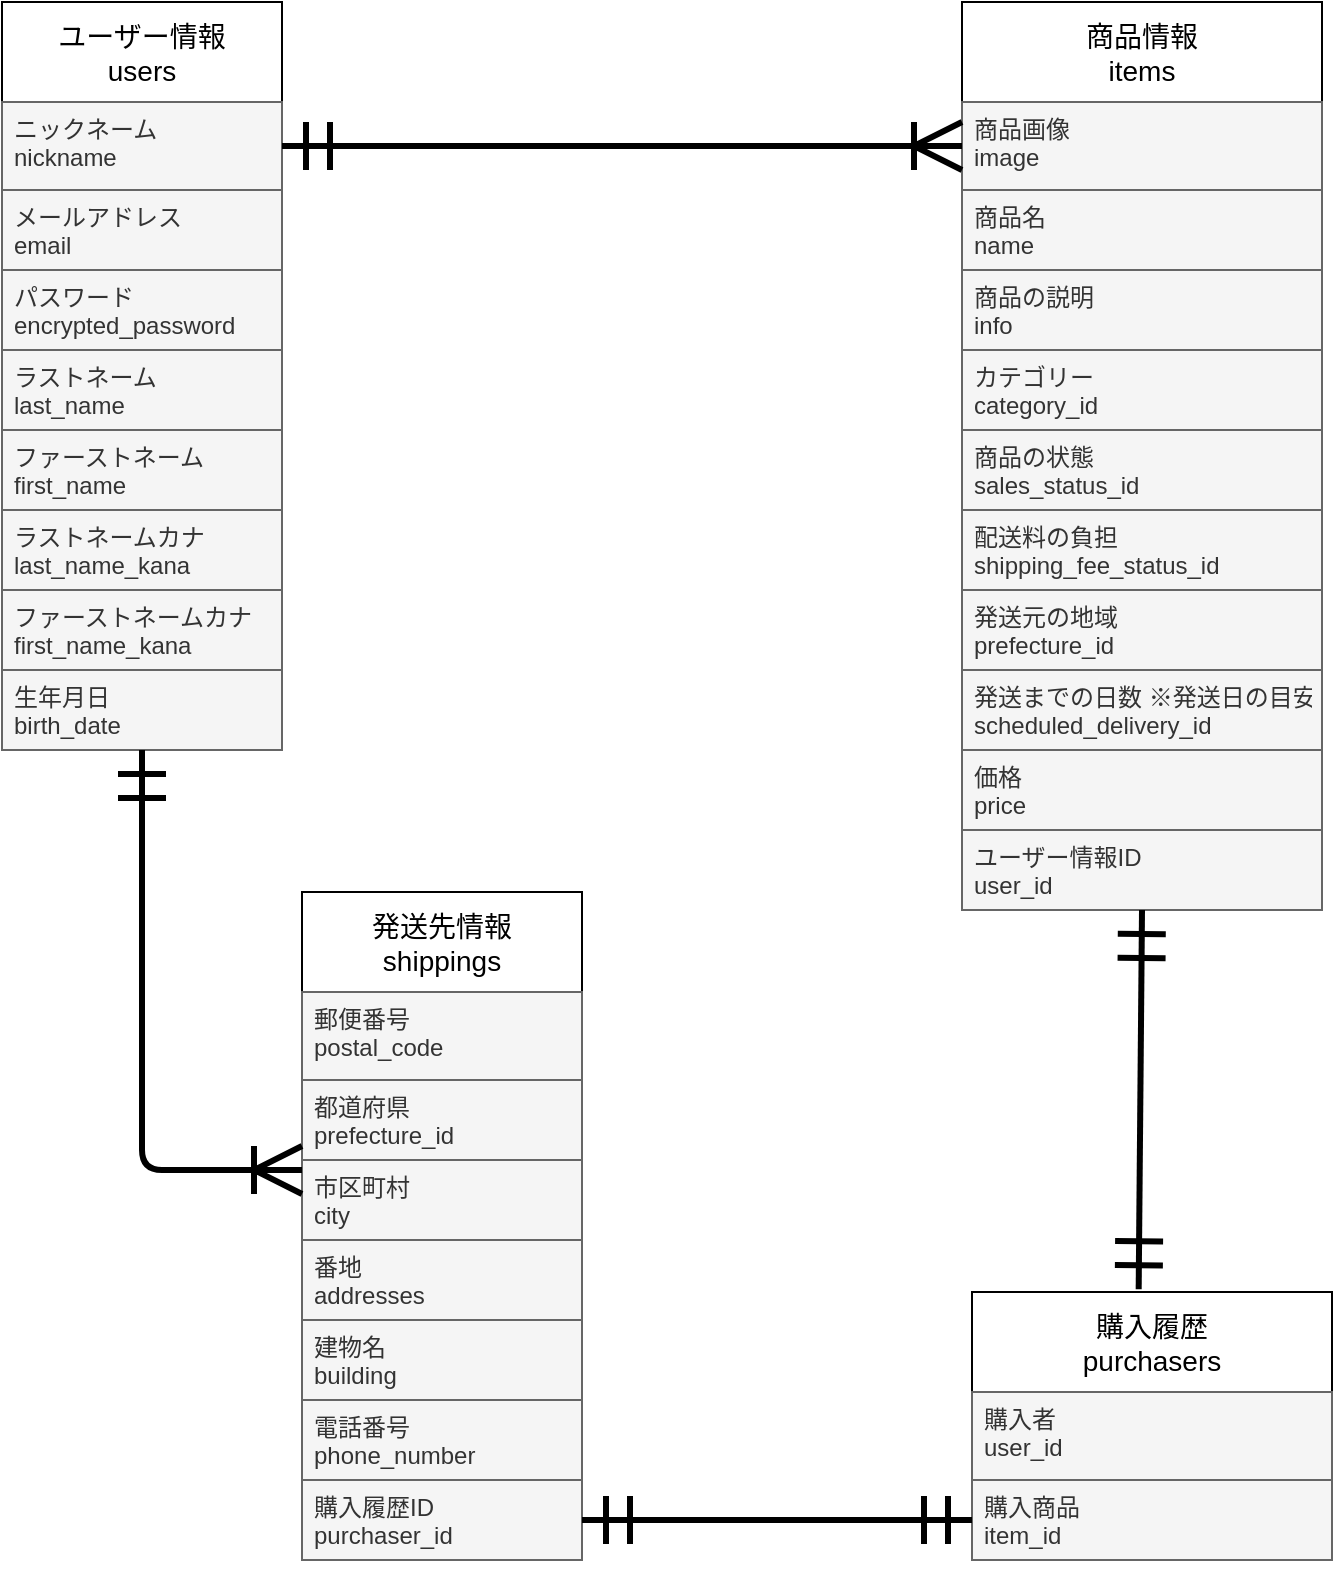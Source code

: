 <mxfile>
    <diagram id="wlT-Cds8iBrMlNTinN_M" name="ページ1">
        <mxGraphModel dx="1164" dy="824" grid="1" gridSize="10" guides="1" tooltips="1" connect="1" arrows="1" fold="1" page="1" pageScale="1" pageWidth="827" pageHeight="1169" math="0" shadow="0">
            <root>
                <mxCell id="0"/>
                <mxCell id="1" parent="0"/>
                <mxCell id="2" value="ユーザー情報&#10;users" style="swimlane;fontStyle=0;childLayout=stackLayout;horizontal=1;startSize=50;horizontalStack=0;resizeParent=1;resizeParentMax=0;resizeLast=0;collapsible=1;marginBottom=0;align=center;fontSize=14;" parent="1" vertex="1">
                    <mxGeometry x="30" y="40" width="140" height="374" as="geometry"/>
                </mxCell>
                <mxCell id="3" value="ニックネーム&#10;nickname" style="text;strokeColor=#666666;fillColor=#f5f5f5;spacingLeft=4;spacingRight=4;overflow=hidden;rotatable=0;points=[[0,0.5],[1,0.5]];portConstraint=eastwest;fontSize=12;fontColor=#333333;" parent="2" vertex="1">
                    <mxGeometry y="50" width="140" height="44" as="geometry"/>
                </mxCell>
                <mxCell id="4" value="メールアドレス&#10;email" style="text;strokeColor=#666666;fillColor=#f5f5f5;spacingLeft=4;spacingRight=4;overflow=hidden;rotatable=0;points=[[0,0.5],[1,0.5]];portConstraint=eastwest;fontSize=12;fontColor=#333333;" parent="2" vertex="1">
                    <mxGeometry y="94" width="140" height="40" as="geometry"/>
                </mxCell>
                <mxCell id="6" value="パスワード&#10;encrypted_password" style="text;strokeColor=#666666;fillColor=#f5f5f5;spacingLeft=4;spacingRight=4;overflow=hidden;rotatable=0;points=[[0,0.5],[1,0.5]];portConstraint=eastwest;fontSize=12;fontColor=#333333;" parent="2" vertex="1">
                    <mxGeometry y="134" width="140" height="40" as="geometry"/>
                </mxCell>
                <mxCell id="7" value="ラストネーム&#10;last_name" style="text;strokeColor=#666666;fillColor=#f5f5f5;spacingLeft=4;spacingRight=4;overflow=hidden;rotatable=0;points=[[0,0.5],[1,0.5]];portConstraint=eastwest;fontSize=12;fontColor=#333333;" parent="2" vertex="1">
                    <mxGeometry y="174" width="140" height="40" as="geometry"/>
                </mxCell>
                <mxCell id="8" value="ファーストネーム&#10;first_name" style="text;strokeColor=#666666;fillColor=#f5f5f5;spacingLeft=4;spacingRight=4;overflow=hidden;rotatable=0;points=[[0,0.5],[1,0.5]];portConstraint=eastwest;fontSize=12;fontColor=#333333;" parent="2" vertex="1">
                    <mxGeometry y="214" width="140" height="40" as="geometry"/>
                </mxCell>
                <mxCell id="9" value="ラストネームカナ&#10;last_name_kana" style="text;strokeColor=#666666;fillColor=#f5f5f5;spacingLeft=4;spacingRight=4;overflow=hidden;rotatable=0;points=[[0,0.5],[1,0.5]];portConstraint=eastwest;fontSize=12;fontColor=#333333;" parent="2" vertex="1">
                    <mxGeometry y="254" width="140" height="40" as="geometry"/>
                </mxCell>
                <mxCell id="10" value="ファーストネームカナ&#10;first_name_kana" style="text;strokeColor=#666666;fillColor=#f5f5f5;spacingLeft=4;spacingRight=4;overflow=hidden;rotatable=0;points=[[0,0.5],[1,0.5]];portConstraint=eastwest;fontSize=12;fontColor=#333333;" parent="2" vertex="1">
                    <mxGeometry y="294" width="140" height="40" as="geometry"/>
                </mxCell>
                <mxCell id="5" value="生年月日&#10;birth_date" style="text;strokeColor=#666666;fillColor=#f5f5f5;spacingLeft=4;spacingRight=4;overflow=hidden;rotatable=0;points=[[0,0.5],[1,0.5]];portConstraint=eastwest;fontSize=12;fontColor=#333333;" parent="2" vertex="1">
                    <mxGeometry y="334" width="140" height="40" as="geometry"/>
                </mxCell>
                <mxCell id="65" value="商品情報&#10;items" style="swimlane;fontStyle=0;childLayout=stackLayout;horizontal=1;startSize=50;horizontalStack=0;resizeParent=1;resizeParentMax=0;resizeLast=0;collapsible=1;marginBottom=0;align=center;fontSize=14;" parent="1" vertex="1">
                    <mxGeometry x="510" y="40" width="180" height="454" as="geometry"/>
                </mxCell>
                <mxCell id="66" value="商品画像&#10;image" style="text;strokeColor=#666666;fillColor=#f5f5f5;spacingLeft=4;spacingRight=4;overflow=hidden;rotatable=0;points=[[0,0.5],[1,0.5]];portConstraint=eastwest;fontSize=12;fontColor=#333333;" parent="65" vertex="1">
                    <mxGeometry y="50" width="180" height="44" as="geometry"/>
                </mxCell>
                <mxCell id="67" value="商品名&#10;name" style="text;strokeColor=#666666;fillColor=#f5f5f5;spacingLeft=4;spacingRight=4;overflow=hidden;rotatable=0;points=[[0,0.5],[1,0.5]];portConstraint=eastwest;fontSize=12;fontColor=#333333;" parent="65" vertex="1">
                    <mxGeometry y="94" width="180" height="40" as="geometry"/>
                </mxCell>
                <mxCell id="68" value="商品の説明&#10;info" style="text;strokeColor=#666666;fillColor=#f5f5f5;spacingLeft=4;spacingRight=4;overflow=hidden;rotatable=0;points=[[0,0.5],[1,0.5]];portConstraint=eastwest;fontSize=12;fontColor=#333333;" parent="65" vertex="1">
                    <mxGeometry y="134" width="180" height="40" as="geometry"/>
                </mxCell>
                <mxCell id="69" value="カテゴリー&#10;category_id" style="text;strokeColor=#666666;fillColor=#f5f5f5;spacingLeft=4;spacingRight=4;overflow=hidden;rotatable=0;points=[[0,0.5],[1,0.5]];portConstraint=eastwest;fontSize=12;fontColor=#333333;" parent="65" vertex="1">
                    <mxGeometry y="174" width="180" height="40" as="geometry"/>
                </mxCell>
                <mxCell id="70" value="商品の状態&#10;sales_status_id" style="text;strokeColor=#666666;fillColor=#f5f5f5;spacingLeft=4;spacingRight=4;overflow=hidden;rotatable=0;points=[[0,0.5],[1,0.5]];portConstraint=eastwest;fontSize=12;fontColor=#333333;" parent="65" vertex="1">
                    <mxGeometry y="214" width="180" height="40" as="geometry"/>
                </mxCell>
                <mxCell id="73" value="配送料の負担&#10;shipping_fee_status_id" style="text;strokeColor=#666666;fillColor=#f5f5f5;spacingLeft=4;spacingRight=4;overflow=hidden;rotatable=0;points=[[0,0.5],[1,0.5]];portConstraint=eastwest;fontSize=12;fontColor=#333333;" parent="65" vertex="1">
                    <mxGeometry y="254" width="180" height="40" as="geometry"/>
                </mxCell>
                <mxCell id="108" value="発送元の地域&#10;prefecture_id" style="text;strokeColor=#666666;fillColor=#f5f5f5;spacingLeft=4;spacingRight=4;overflow=hidden;rotatable=0;points=[[0,0.5],[1,0.5]];portConstraint=eastwest;fontSize=12;fontColor=#333333;" parent="65" vertex="1">
                    <mxGeometry y="294" width="180" height="40" as="geometry"/>
                </mxCell>
                <mxCell id="109" value="発送までの日数 ※発送日の目安&#10;scheduled_delivery_id" style="text;strokeColor=#666666;fillColor=#f5f5f5;spacingLeft=4;spacingRight=4;overflow=hidden;rotatable=0;points=[[0,0.5],[1,0.5]];portConstraint=eastwest;fontSize=12;fontColor=#333333;" parent="65" vertex="1">
                    <mxGeometry y="334" width="180" height="40" as="geometry"/>
                </mxCell>
                <mxCell id="75" value="価格&#10;price" style="text;strokeColor=#666666;fillColor=#f5f5f5;spacingLeft=4;spacingRight=4;overflow=hidden;rotatable=0;points=[[0,0.5],[1,0.5]];portConstraint=eastwest;fontSize=12;fontColor=#333333;" parent="65" vertex="1">
                    <mxGeometry y="374" width="180" height="40" as="geometry"/>
                </mxCell>
                <mxCell id="76" value="ユーザー情報ID&#10;user_id" style="text;strokeColor=#666666;fillColor=#f5f5f5;spacingLeft=4;spacingRight=4;overflow=hidden;rotatable=0;points=[[0,0.5],[1,0.5]];portConstraint=eastwest;fontSize=12;fontColor=#333333;" parent="65" vertex="1">
                    <mxGeometry y="414" width="180" height="40" as="geometry"/>
                </mxCell>
                <mxCell id="77" value="発送先情報&#10;shippings" style="swimlane;fontStyle=0;childLayout=stackLayout;horizontal=1;startSize=50;horizontalStack=0;resizeParent=1;resizeParentMax=0;resizeLast=0;collapsible=1;marginBottom=0;align=center;fontSize=14;" parent="1" vertex="1">
                    <mxGeometry x="180" y="485" width="140" height="334" as="geometry"/>
                </mxCell>
                <mxCell id="78" value="郵便番号&#10;postal_code" style="text;strokeColor=#666666;fillColor=#f5f5f5;spacingLeft=4;spacingRight=4;overflow=hidden;rotatable=0;points=[[0,0.5],[1,0.5]];portConstraint=eastwest;fontSize=12;fontColor=#333333;" parent="77" vertex="1">
                    <mxGeometry y="50" width="140" height="44" as="geometry"/>
                </mxCell>
                <mxCell id="79" value="都道府県&#10;prefecture_id" style="text;strokeColor=#666666;fillColor=#f5f5f5;spacingLeft=4;spacingRight=4;overflow=hidden;rotatable=0;points=[[0,0.5],[1,0.5]];portConstraint=eastwest;fontSize=12;fontColor=#333333;" parent="77" vertex="1">
                    <mxGeometry y="94" width="140" height="40" as="geometry"/>
                </mxCell>
                <mxCell id="80" value="市区町村&#10;city" style="text;strokeColor=#666666;fillColor=#f5f5f5;spacingLeft=4;spacingRight=4;overflow=hidden;rotatable=0;points=[[0,0.5],[1,0.5]];portConstraint=eastwest;fontSize=12;fontColor=#333333;" parent="77" vertex="1">
                    <mxGeometry y="134" width="140" height="40" as="geometry"/>
                </mxCell>
                <mxCell id="81" value="番地&#10;addresses" style="text;strokeColor=#666666;fillColor=#f5f5f5;spacingLeft=4;spacingRight=4;overflow=hidden;rotatable=0;points=[[0,0.5],[1,0.5]];portConstraint=eastwest;fontSize=12;fontColor=#333333;" parent="77" vertex="1">
                    <mxGeometry y="174" width="140" height="40" as="geometry"/>
                </mxCell>
                <mxCell id="82" value="建物名&#10;building" style="text;strokeColor=#666666;fillColor=#f5f5f5;spacingLeft=4;spacingRight=4;overflow=hidden;rotatable=0;points=[[0,0.5],[1,0.5]];portConstraint=eastwest;fontSize=12;fontColor=#333333;" parent="77" vertex="1">
                    <mxGeometry y="214" width="140" height="40" as="geometry"/>
                </mxCell>
                <mxCell id="185" value="電話番号&#10;phone_number" style="text;strokeColor=#666666;fillColor=#f5f5f5;spacingLeft=4;spacingRight=4;overflow=hidden;rotatable=0;points=[[0,0.5],[1,0.5]];portConstraint=eastwest;fontSize=12;fontColor=#333333;" vertex="1" parent="77">
                    <mxGeometry y="254" width="140" height="40" as="geometry"/>
                </mxCell>
                <mxCell id="83" value="購入履歴ID&#10;purchaser_id" style="text;strokeColor=#666666;fillColor=#f5f5f5;spacingLeft=4;spacingRight=4;overflow=hidden;rotatable=0;points=[[0,0.5],[1,0.5]];portConstraint=eastwest;fontSize=12;fontColor=#333333;" parent="77" vertex="1">
                    <mxGeometry y="294" width="140" height="40" as="geometry"/>
                </mxCell>
                <mxCell id="120" value="購入履歴&#10;purchasers" style="swimlane;fontStyle=0;childLayout=stackLayout;horizontal=1;startSize=50;horizontalStack=0;resizeParent=1;resizeParentMax=0;resizeLast=0;collapsible=1;marginBottom=0;align=center;fontSize=14;" parent="1" vertex="1">
                    <mxGeometry x="515" y="685" width="180" height="134" as="geometry"/>
                </mxCell>
                <mxCell id="121" value="購入者&#10;user_id" style="text;strokeColor=#666666;fillColor=#f5f5f5;spacingLeft=4;spacingRight=4;overflow=hidden;rotatable=0;points=[[0,0.5],[1,0.5]];portConstraint=eastwest;fontSize=12;fontColor=#333333;" parent="120" vertex="1">
                    <mxGeometry y="50" width="180" height="44" as="geometry"/>
                </mxCell>
                <mxCell id="122" value="購入商品&#10;item_id" style="text;strokeColor=#666666;fillColor=#f5f5f5;spacingLeft=4;spacingRight=4;overflow=hidden;rotatable=0;points=[[0,0.5],[1,0.5]];portConstraint=eastwest;fontSize=12;fontColor=#333333;" parent="120" vertex="1">
                    <mxGeometry y="94" width="180" height="40" as="geometry"/>
                </mxCell>
                <mxCell id="155" value="" style="fontSize=12;html=1;endArrow=ERoneToMany;startArrow=ERmandOne;startSize=20;endSize=20;strokeWidth=3;exitX=1;exitY=0.5;exitDx=0;exitDy=0;entryX=0;entryY=0.5;entryDx=0;entryDy=0;" parent="1" target="66" edge="1" source="3">
                    <mxGeometry width="100" height="100" relative="1" as="geometry">
                        <mxPoint x="180" y="115" as="sourcePoint"/>
                        <mxPoint x="510" y="115" as="targetPoint"/>
                    </mxGeometry>
                </mxCell>
                <mxCell id="160" value="" style="fontSize=12;html=1;endArrow=ERoneToMany;startArrow=ERmandOne;exitX=0.5;exitY=1;exitDx=0;exitDy=0;endSize=20;startSize=20;strokeWidth=3;edgeStyle=orthogonalEdgeStyle;" edge="1" parent="1" source="2" target="80">
                    <mxGeometry width="100" height="100" relative="1" as="geometry">
                        <mxPoint x="350" y="480" as="sourcePoint"/>
                        <mxPoint x="280" y="830" as="targetPoint"/>
                        <Array as="points">
                            <mxPoint x="100" y="624"/>
                        </Array>
                    </mxGeometry>
                </mxCell>
                <mxCell id="184" value="" style="fontSize=12;html=1;endArrow=ERmandOne;startArrow=ERmandOne;startSize=20;endSize=20;strokeWidth=3;exitX=1;exitY=0.5;exitDx=0;exitDy=0;" edge="1" parent="1" source="83" target="122">
                    <mxGeometry width="100" height="100" relative="1" as="geometry">
                        <mxPoint x="330" y="799" as="sourcePoint"/>
                        <mxPoint x="440" y="510" as="targetPoint"/>
                    </mxGeometry>
                </mxCell>
                <mxCell id="186" value="" style="fontSize=12;html=1;endArrow=ERmandOne;startArrow=ERmandOne;startSize=20;endSize=20;strokeWidth=3;entryX=0.5;entryY=1;entryDx=0;entryDy=0;exitX=0.463;exitY=-0.01;exitDx=0;exitDy=0;exitPerimeter=0;" edge="1" parent="1" source="120" target="65">
                    <mxGeometry width="100" height="100" relative="1" as="geometry">
                        <mxPoint x="600" y="680" as="sourcePoint"/>
                        <mxPoint x="620" y="535" as="targetPoint"/>
                    </mxGeometry>
                </mxCell>
            </root>
        </mxGraphModel>
    </diagram>
</mxfile>